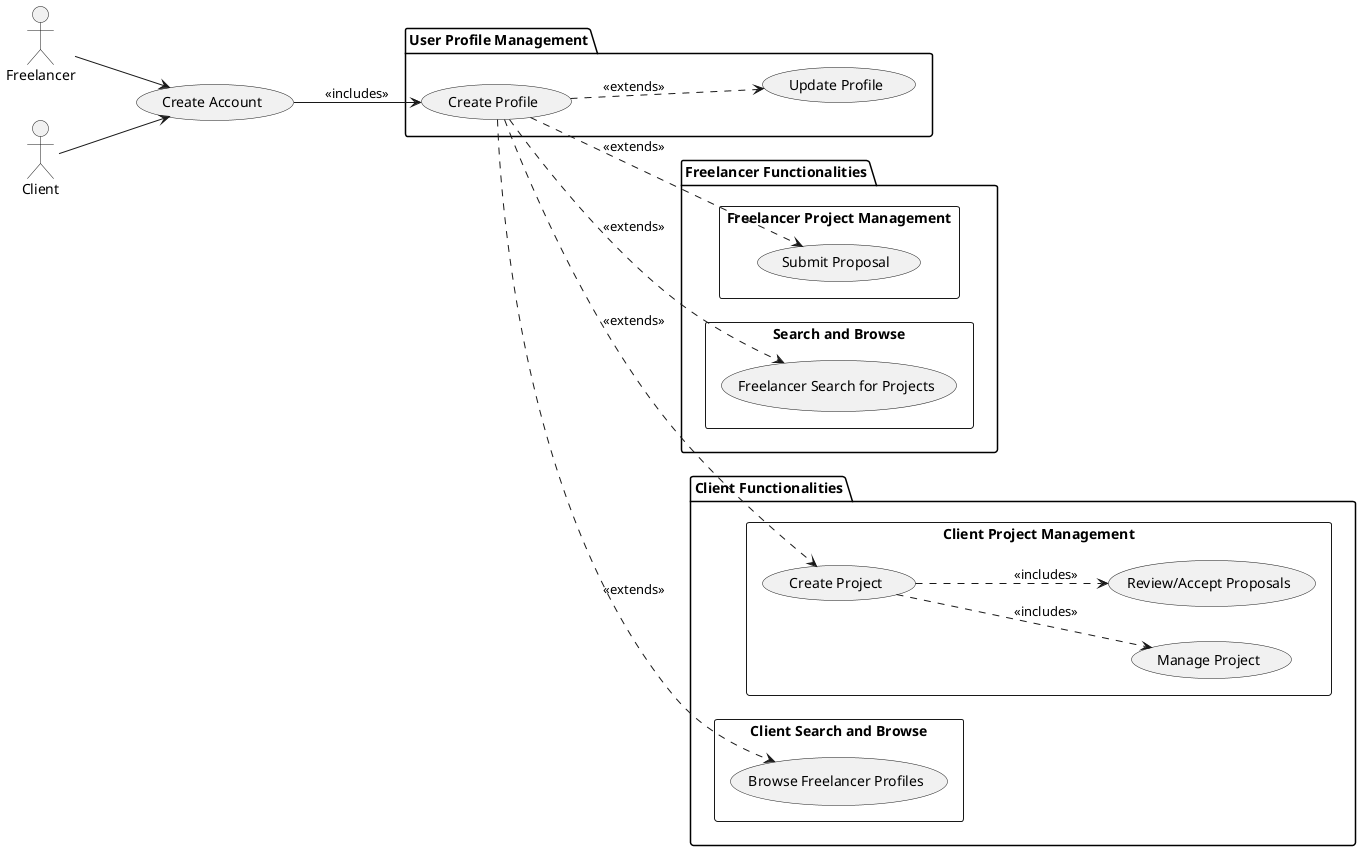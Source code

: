@startuml usecase diagram
left to right direction

actor Freelancer
actor Client

usecase "Create Account" as UC0

package "User Profile Management" {
  usecase "Create Profile" as UC1
  usecase "Update Profile" as UC3 
}

package "Freelancer Functionalities" {
  rectangle "Freelancer Project Management" {
    usecase "Submit Proposal" as UC6 
  }
  rectangle "Search and Browse" {
    usecase "Freelancer Search for Projects" as UC5
  }
}

package "Client Functionalities" {
  rectangle "Client Project Management" {
    usecase "Create Project" as UC7
    usecase "Manage Project" as UC8
    usecase "Review/Accept Proposals" as UC9
  }
  rectangle "Client Search and Browse" {
    usecase "Browse Freelancer Profiles" as UC25
  } 
}

Freelancer --> UC0
Client --> UC0

UC0 --> UC1 : <<includes>>
UC1 ..> UC3 : <<extends>>
UC1 ..> UC5 : <<extends>>
UC1 ..> UC6 : <<extends>> 
UC7 ..> UC8 : <<includes>> 
UC1 ..> UC25 : <<extends>> 
UC1 ..> UC7 : <<extends>> 
UC7 ..> UC9 : <<includes>>

@enduml